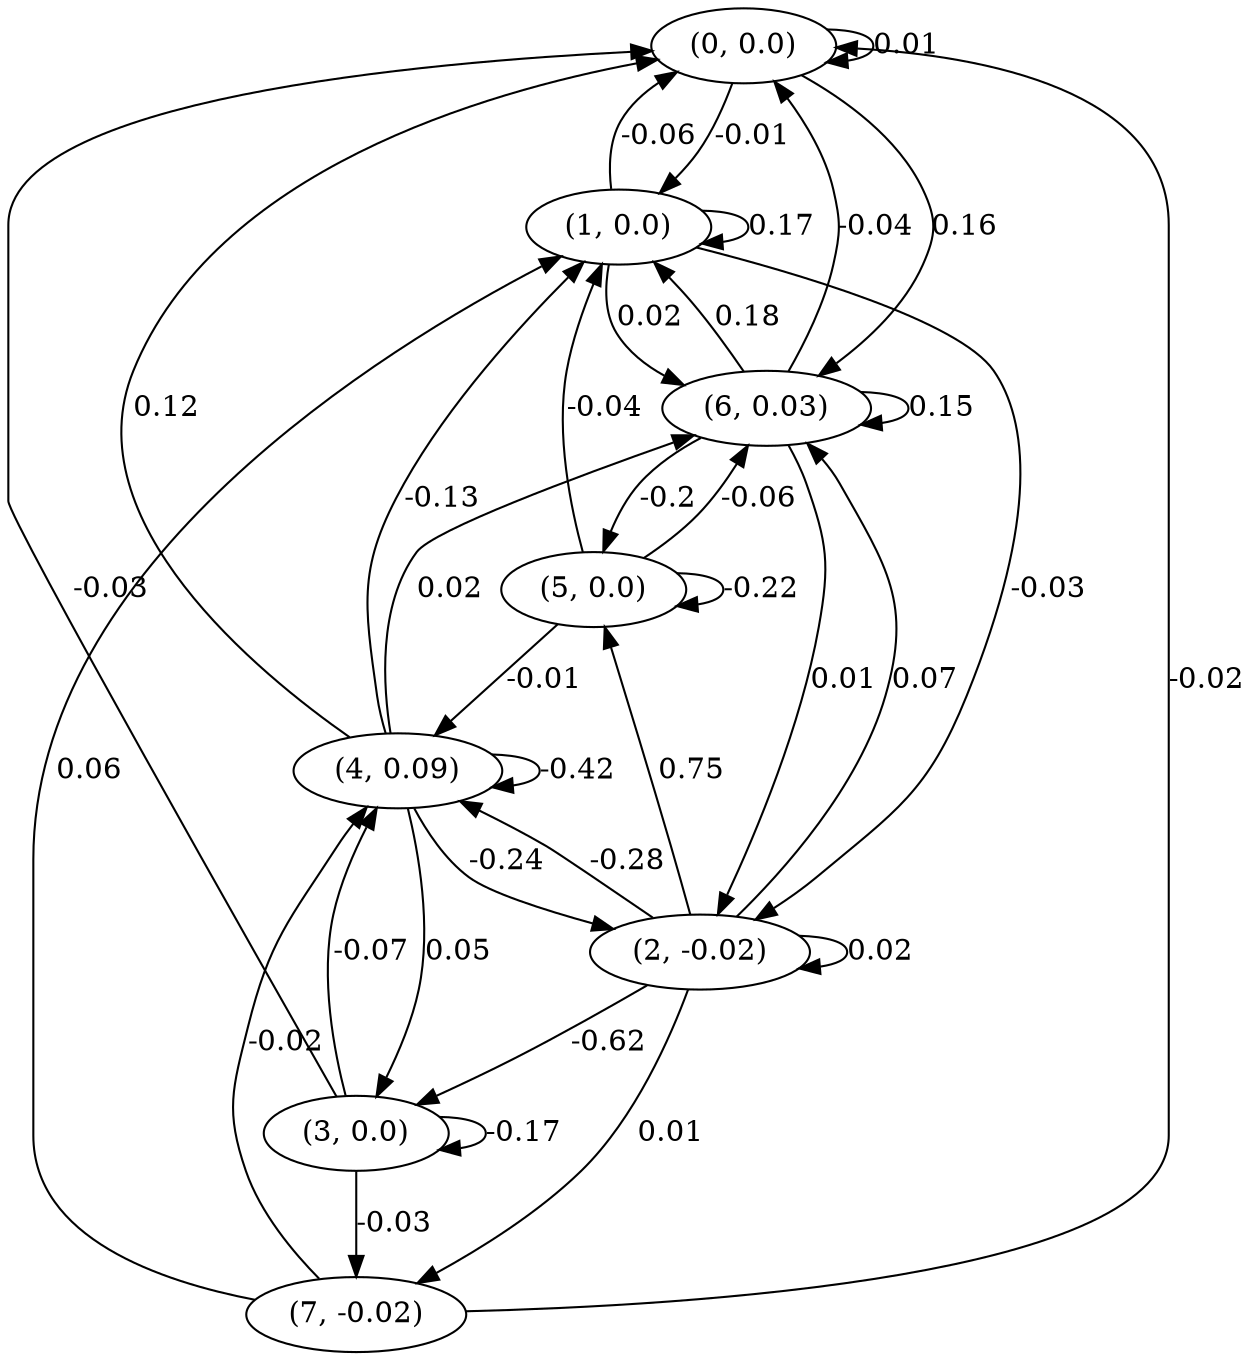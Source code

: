 digraph {
    0 [ label = "(0, 0.0)" ]
    1 [ label = "(1, 0.0)" ]
    2 [ label = "(2, -0.02)" ]
    3 [ label = "(3, 0.0)" ]
    4 [ label = "(4, 0.09)" ]
    5 [ label = "(5, 0.0)" ]
    6 [ label = "(6, 0.03)" ]
    7 [ label = "(7, -0.02)" ]
    0 -> 0 [ label = "0.01" ]
    1 -> 1 [ label = "0.17" ]
    2 -> 2 [ label = "0.02" ]
    3 -> 3 [ label = "-0.17" ]
    4 -> 4 [ label = "-0.42" ]
    5 -> 5 [ label = "-0.22" ]
    6 -> 6 [ label = "0.15" ]
    1 -> 0 [ label = "-0.06" ]
    3 -> 0 [ label = "-0.03" ]
    4 -> 0 [ label = "0.12" ]
    6 -> 0 [ label = "-0.04" ]
    7 -> 0 [ label = "-0.02" ]
    0 -> 1 [ label = "-0.01" ]
    4 -> 1 [ label = "-0.13" ]
    5 -> 1 [ label = "-0.04" ]
    6 -> 1 [ label = "0.18" ]
    7 -> 1 [ label = "0.06" ]
    1 -> 2 [ label = "-0.03" ]
    4 -> 2 [ label = "-0.24" ]
    6 -> 2 [ label = "0.01" ]
    2 -> 3 [ label = "-0.62" ]
    4 -> 3 [ label = "0.05" ]
    2 -> 4 [ label = "-0.28" ]
    3 -> 4 [ label = "-0.07" ]
    5 -> 4 [ label = "-0.01" ]
    7 -> 4 [ label = "-0.02" ]
    2 -> 5 [ label = "0.75" ]
    6 -> 5 [ label = "-0.2" ]
    0 -> 6 [ label = "0.16" ]
    1 -> 6 [ label = "0.02" ]
    2 -> 6 [ label = "0.07" ]
    4 -> 6 [ label = "0.02" ]
    5 -> 6 [ label = "-0.06" ]
    2 -> 7 [ label = "0.01" ]
    3 -> 7 [ label = "-0.03" ]
}

